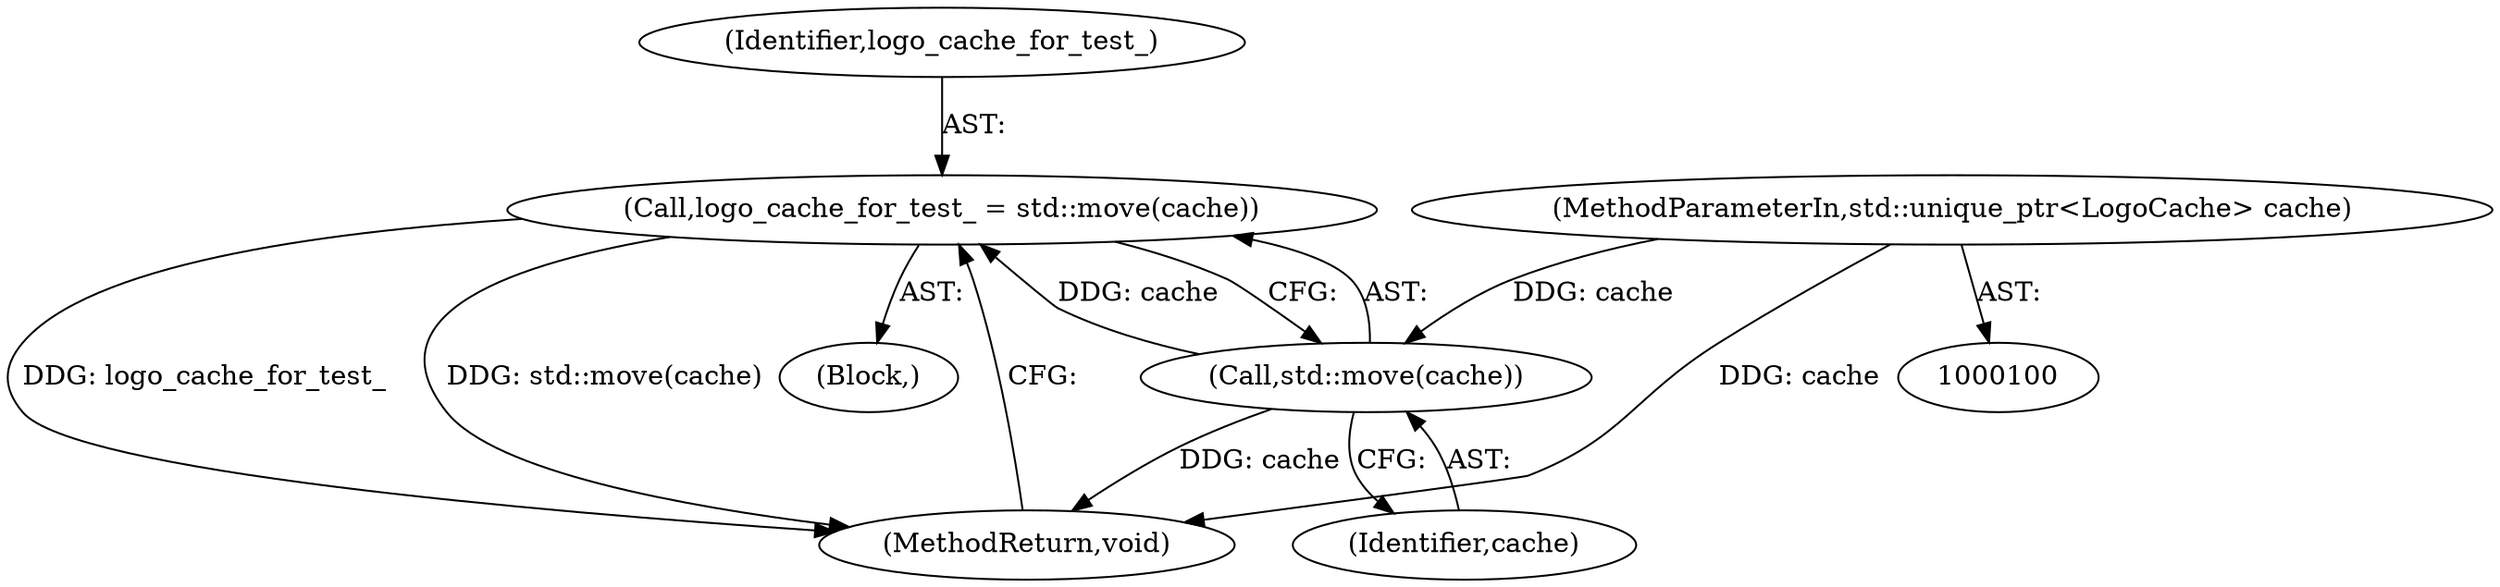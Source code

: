 digraph "1_Chrome_deaa07bec5d105ffc546d37eba3da4cba341fc03_9@API" {
"1000103" [label="(Call,logo_cache_for_test_ = std::move(cache))"];
"1000105" [label="(Call,std::move(cache))"];
"1000101" [label="(MethodParameterIn,std::unique_ptr<LogoCache> cache)"];
"1000104" [label="(Identifier,logo_cache_for_test_)"];
"1000107" [label="(MethodReturn,void)"];
"1000105" [label="(Call,std::move(cache))"];
"1000103" [label="(Call,logo_cache_for_test_ = std::move(cache))"];
"1000106" [label="(Identifier,cache)"];
"1000102" [label="(Block,)"];
"1000101" [label="(MethodParameterIn,std::unique_ptr<LogoCache> cache)"];
"1000103" -> "1000102"  [label="AST: "];
"1000103" -> "1000105"  [label="CFG: "];
"1000104" -> "1000103"  [label="AST: "];
"1000105" -> "1000103"  [label="AST: "];
"1000107" -> "1000103"  [label="CFG: "];
"1000103" -> "1000107"  [label="DDG: logo_cache_for_test_"];
"1000103" -> "1000107"  [label="DDG: std::move(cache)"];
"1000105" -> "1000103"  [label="DDG: cache"];
"1000105" -> "1000106"  [label="CFG: "];
"1000106" -> "1000105"  [label="AST: "];
"1000105" -> "1000107"  [label="DDG: cache"];
"1000101" -> "1000105"  [label="DDG: cache"];
"1000101" -> "1000100"  [label="AST: "];
"1000101" -> "1000107"  [label="DDG: cache"];
}
